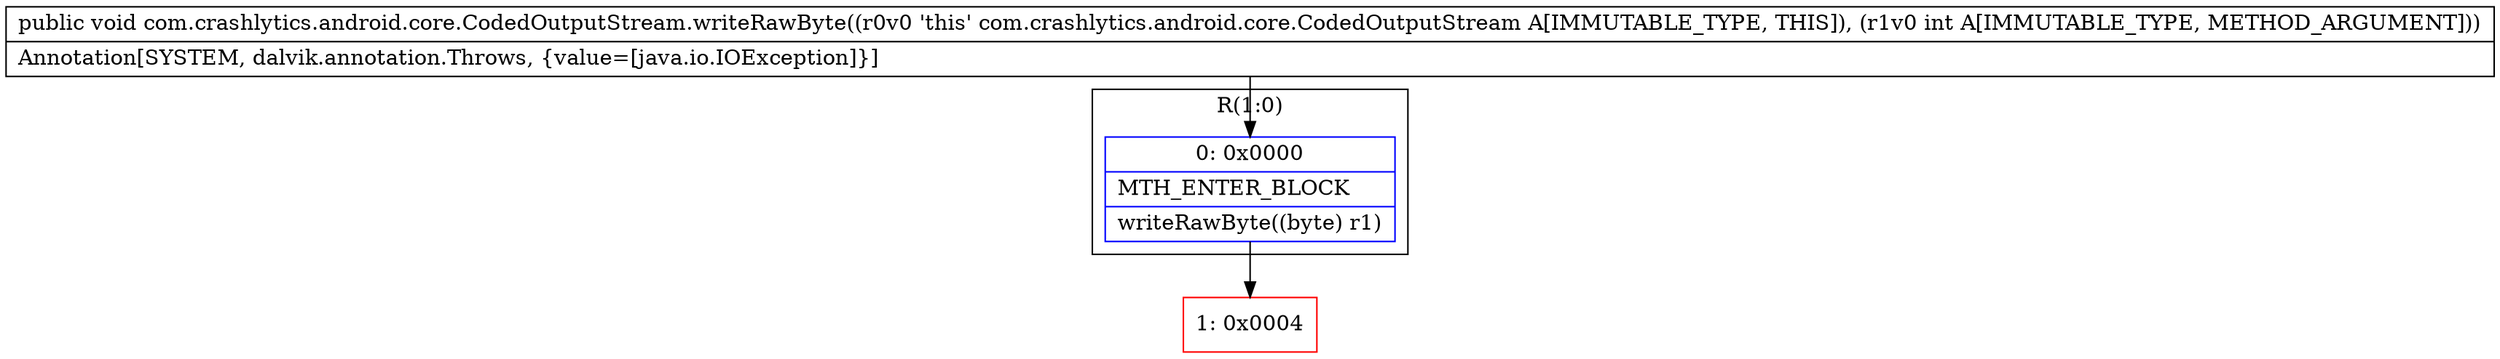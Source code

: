 digraph "CFG forcom.crashlytics.android.core.CodedOutputStream.writeRawByte(I)V" {
subgraph cluster_Region_1519581508 {
label = "R(1:0)";
node [shape=record,color=blue];
Node_0 [shape=record,label="{0\:\ 0x0000|MTH_ENTER_BLOCK\l|writeRawByte((byte) r1)\l}"];
}
Node_1 [shape=record,color=red,label="{1\:\ 0x0004}"];
MethodNode[shape=record,label="{public void com.crashlytics.android.core.CodedOutputStream.writeRawByte((r0v0 'this' com.crashlytics.android.core.CodedOutputStream A[IMMUTABLE_TYPE, THIS]), (r1v0 int A[IMMUTABLE_TYPE, METHOD_ARGUMENT]))  | Annotation[SYSTEM, dalvik.annotation.Throws, \{value=[java.io.IOException]\}]\l}"];
MethodNode -> Node_0;
Node_0 -> Node_1;
}


